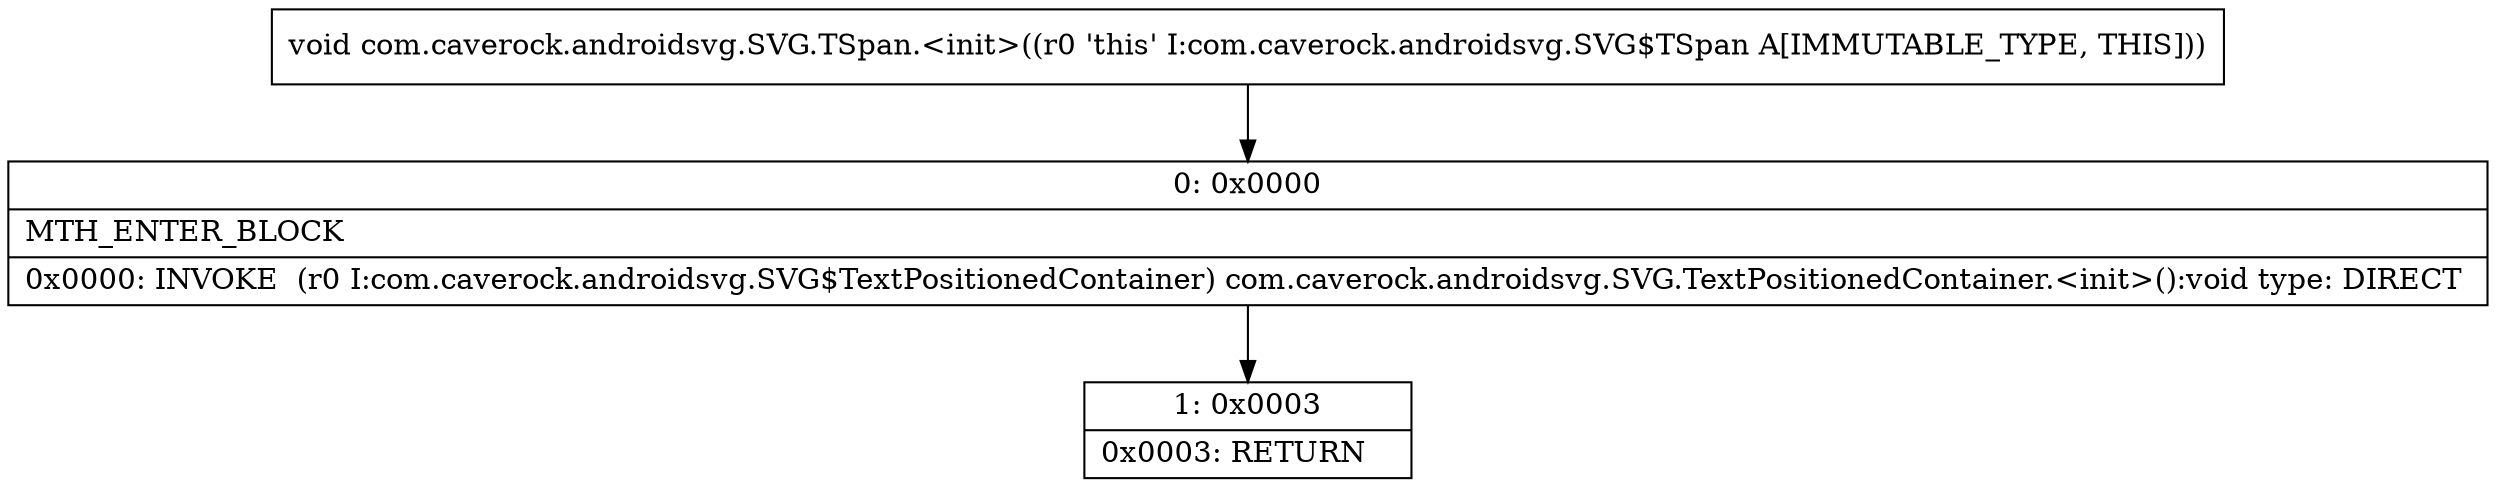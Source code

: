digraph "CFG forcom.caverock.androidsvg.SVG.TSpan.\<init\>()V" {
Node_0 [shape=record,label="{0\:\ 0x0000|MTH_ENTER_BLOCK\l|0x0000: INVOKE  (r0 I:com.caverock.androidsvg.SVG$TextPositionedContainer) com.caverock.androidsvg.SVG.TextPositionedContainer.\<init\>():void type: DIRECT \l}"];
Node_1 [shape=record,label="{1\:\ 0x0003|0x0003: RETURN   \l}"];
MethodNode[shape=record,label="{void com.caverock.androidsvg.SVG.TSpan.\<init\>((r0 'this' I:com.caverock.androidsvg.SVG$TSpan A[IMMUTABLE_TYPE, THIS])) }"];
MethodNode -> Node_0;
Node_0 -> Node_1;
}

